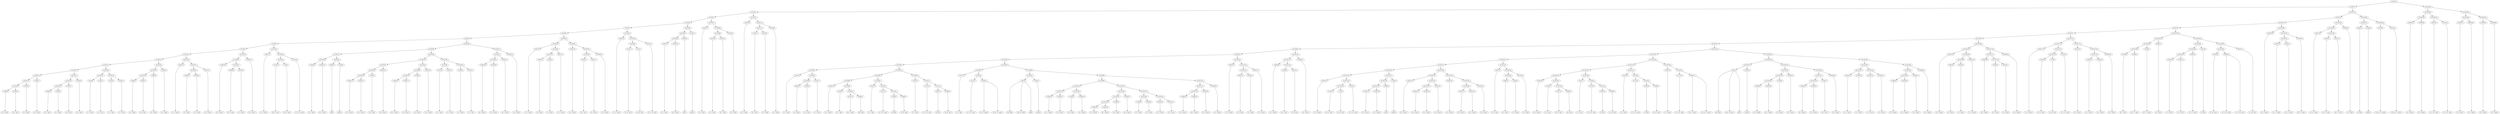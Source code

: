 digraph sample{
"L1895(0)"->"[D  G  B](0)"
"L1895(1)"->"[D  G  B](1)"
"L5130(16)"->"L1895(0)"
"L5130(16)"->"L1895(1)"
"L1436(0)"->"[D  E  B](0)"
"L5130(15)"->"L5130(16)"
"L5130(15)"->"L1436(0)"
"L1895(2)"->"[D  G  B](2)"
"L5130(14)"->"L5130(15)"
"L5130(14)"->"L1895(2)"
"L1895(3)"->"[D  G  B](3)"
"L1895(4)"->"[D  G  B](4)"
"L5130(19)"->"L1895(3)"
"L5130(19)"->"L1895(4)"
"L1436(1)"->"[D  E  B](1)"
"L5130(18)"->"L5130(19)"
"L5130(18)"->"L1436(1)"
"L1895(5)"->"[D  G  B](5)"
"L5130(17)"->"L5130(18)"
"L5130(17)"->"L1895(5)"
"L5130(13)"->"L5130(14)"
"L5130(13)"->"L5130(17)"
"L2544(0)"->"[C  E  G](0)"
"L2544(1)"->"[C  E  G](1)"
"L5130(21)"->"L2544(0)"
"L5130(21)"->"L2544(1)"
"L2544(2)"->"[C  E  G](2)"
"L2544(3)"->"[C  E  G](3)"
"L5130(22)"->"L2544(2)"
"L5130(22)"->"L2544(3)"
"L5130(20)"->"L5130(21)"
"L5130(20)"->"L5130(22)"
"L5130(12)"->"L5130(13)"
"L5130(12)"->"L5130(20)"
"L1895(6)"->"[D  G  B](6)"
"L1895(7)"->"[D  G  B](7)"
"L5130(25)"->"L1895(6)"
"L5130(25)"->"L1895(7)"
"L1895(8)"->"[D  G  B](8)"
"L5130(24)"->"L5130(25)"
"L5130(24)"->"L1895(8)"
"L1895(9)"->"[D  G  B](9)"
"L5130(23)"->"L5130(24)"
"L5130(23)"->"L1895(9)"
"L5130(11)"->"L5130(12)"
"L5130(11)"->"L5130(23)"
"L3957(0)"->"[C  D  Fis](0)"
"L3852(0)"->"[D  A  B](0)"
"L4428(0)"->"[C  A  B](0)"
"L5130(28)"->"L3852(0)"
"L5130(28)"->"L4428(0)"
"L3957(1)"->"[C  D  Fis](1)"
"L5130(27)"->"L5130(28)"
"L5130(27)"->"L3957(1)"
"L5130(26)"->"L3957(0)"
"L5130(26)"->"L5130(27)"
"L5130(10)"->"L5130(11)"
"L5130(10)"->"L5130(26)"
"L1895(10)"->"[D  G  B](10)"
"L3306(0)"->"[D  G  A](0)"
"L3914(0)"->"[G  A  B](0)"
"L5130(31)"->"L3306(0)"
"L5130(31)"->"L3914(0)"
"L5130(30)"->"L1895(10)"
"L5130(30)"->"L5130(31)"
"L1895(11)"->"[D  G  B](11)"
"L5130(29)"->"L5130(30)"
"L5130(29)"->"L1895(11)"
"L5130(9)"->"L5130(10)"
"L5130(9)"->"L5130(29)"
"L3957(2)"->"[C  D  Fis](2)"
"L3702(0)"->"[D  Fis  G](0)"
"L710(0)"->"[D  Fis  A](0)"
"L5130(34)"->"L3702(0)"
"L5130(34)"->"L710(0)"
"L3222(0)"->"[C  D  Fis  A](0)"
"L5130(33)"->"L5130(34)"
"L5130(33)"->"L3222(0)"
"L5130(32)"->"L3957(2)"
"L5130(32)"->"L5130(33)"
"L5130(8)"->"L5130(9)"
"L5130(8)"->"L5130(32)"
"L4432(0)"->"[E  G  B](0)"
"L1895(12)"->"[D  G  B](12)"
"L5130(38)"->"L4432(0)"
"L5130(38)"->"L1895(12)"
"L2388(0)"->"[G](0)"
"L2185(0)"->"[rest](0)"
"L5130(39)"->"L2388(0)"
"L5130(39)"->"L2185(0)"
"L5130(37)"->"L5130(38)"
"L5130(37)"->"L5130(39)"
"L1895(13)"->"[D  G  B](13)"
"L1895(14)"->"[D  G  B](14)"
"L5130(44)"->"L1895(13)"
"L5130(44)"->"L1895(14)"
"L1436(2)"->"[D  E  B](2)"
"L5130(43)"->"L5130(44)"
"L5130(43)"->"L1436(2)"
"L1895(15)"->"[D  G  B](15)"
"L5130(42)"->"L5130(43)"
"L5130(42)"->"L1895(15)"
"L1895(16)"->"[D  G  B](16)"
"L1895(17)"->"[D  G  B](17)"
"L5130(47)"->"L1895(16)"
"L5130(47)"->"L1895(17)"
"L1436(3)"->"[D  E  B](3)"
"L5130(46)"->"L5130(47)"
"L5130(46)"->"L1436(3)"
"L1895(18)"->"[D  G  B](18)"
"L5130(45)"->"L5130(46)"
"L5130(45)"->"L1895(18)"
"L5130(41)"->"L5130(42)"
"L5130(41)"->"L5130(45)"
"L2544(4)"->"[C  E  G](4)"
"L2544(5)"->"[C  E  G](5)"
"L5130(49)"->"L2544(4)"
"L5130(49)"->"L2544(5)"
"L2544(6)"->"[C  E  G](6)"
"L2544(7)"->"[C  E  G](7)"
"L5130(50)"->"L2544(6)"
"L5130(50)"->"L2544(7)"
"L5130(48)"->"L5130(49)"
"L5130(48)"->"L5130(50)"
"L5130(40)"->"L5130(41)"
"L5130(40)"->"L5130(48)"
"L5130(36)"->"L5130(37)"
"L5130(36)"->"L5130(40)"
"L1895(19)"->"[D  G  B](19)"
"L1895(20)"->"[D  G  B](20)"
"L5130(53)"->"L1895(19)"
"L5130(53)"->"L1895(20)"
"L1895(21)"->"[D  G  B](21)"
"L5130(52)"->"L5130(53)"
"L5130(52)"->"L1895(21)"
"L1895(22)"->"[D  G  B](22)"
"L5130(51)"->"L5130(52)"
"L5130(51)"->"L1895(22)"
"L5130(35)"->"L5130(36)"
"L5130(35)"->"L5130(51)"
"L5130(7)"->"L5130(8)"
"L5130(7)"->"L5130(35)"
"L3957(3)"->"[C  D  Fis](3)"
"L3852(1)"->"[D  A  B](1)"
"L4428(1)"->"[C  A  B](1)"
"L5130(57)"->"L3852(1)"
"L5130(57)"->"L4428(1)"
"L3957(4)"->"[C  D  Fis](4)"
"L5130(56)"->"L5130(57)"
"L5130(56)"->"L3957(4)"
"L5130(55)"->"L3957(3)"
"L5130(55)"->"L5130(56)"
"L1895(23)"->"[D  G  B](23)"
"L3306(1)"->"[D  G  A](1)"
"L3914(1)"->"[G  A  B](1)"
"L5130(60)"->"L3306(1)"
"L5130(60)"->"L3914(1)"
"L1895(24)"->"[D  G  B](24)"
"L5130(59)"->"L5130(60)"
"L5130(59)"->"L1895(24)"
"L5130(58)"->"L1895(23)"
"L5130(58)"->"L5130(59)"
"L5130(54)"->"L5130(55)"
"L5130(54)"->"L5130(58)"
"L5130(6)"->"L5130(7)"
"L5130(6)"->"L5130(54)"
"L3957(5)"->"[C  D  Fis](5)"
"L3702(1)"->"[D  Fis  G](1)"
"L710(1)"->"[D  Fis  A](1)"
"L5130(63)"->"L3702(1)"
"L5130(63)"->"L710(1)"
"L3222(1)"->"[C  D  Fis  A](1)"
"L5130(62)"->"L5130(63)"
"L5130(62)"->"L3222(1)"
"L5130(61)"->"L3957(5)"
"L5130(61)"->"L5130(62)"
"L5130(5)"->"L5130(6)"
"L5130(5)"->"L5130(61)"
"L4432(1)"->"[E  G  B](1)"
"L1895(25)"->"[D  G  B](25)"
"L5130(66)"->"L4432(1)"
"L5130(66)"->"L1895(25)"
"L2388(1)"->"[G](1)"
"L5130(65)"->"L5130(66)"
"L5130(65)"->"L2388(1)"
"L2185(1)"->"[rest](1)"
"L5130(64)"->"L5130(65)"
"L5130(64)"->"L2185(1)"
"L5130(4)"->"L5130(5)"
"L5130(4)"->"L5130(64)"
"L4432(2)"->"[E  G  B](2)"
"L4432(3)"->"[E  G  B](3)"
"L4432(4)"->"[E  G  B](4)"
"L5130(69)"->"L4432(3)"
"L5130(69)"->"L4432(4)"
"L4432(5)"->"[E  G  B](5)"
"L5130(68)"->"L5130(69)"
"L5130(68)"->"L4432(5)"
"L5130(67)"->"L4432(2)"
"L5130(67)"->"L5130(68)"
"L5130(3)"->"L5130(4)"
"L5130(3)"->"L5130(67)"
"L4432(6)"->"[E  G  B](6)"
"L4432(7)"->"[E  G  B](7)"
"L4432(8)"->"[E  G  B](8)"
"L5130(72)"->"L4432(7)"
"L5130(72)"->"L4432(8)"
"L4432(9)"->"[E  G  B](9)"
"L5130(71)"->"L5130(72)"
"L5130(71)"->"L4432(9)"
"L5130(70)"->"L4432(6)"
"L5130(70)"->"L5130(71)"
"L5130(2)"->"L5130(3)"
"L5130(2)"->"L5130(70)"
"L4187(0)"->"[C  E  A](0)"
"L4993(0)"->"[E  A  B](0)"
"L4428(2)"->"[C  A  B](2)"
"L5130(86)"->"L4993(0)"
"L5130(86)"->"L4428(2)"
"L4187(1)"->"[C  E  A](1)"
"L5130(85)"->"L5130(86)"
"L5130(85)"->"L4187(1)"
"L5130(84)"->"L4187(0)"
"L5130(84)"->"L5130(85)"
"L4432(10)"->"[E  G  B](10)"
"L1283(0)"->"[E  G  A](0)"
"L3257(0)"->"[Fis  G  B](0)"
"L3909(0)"->"[Dis  E](0)"
"L5130(91)"->"L3257(0)"
"L5130(91)"->"L3909(0)"
"L5130(90)"->"L1283(0)"
"L5130(90)"->"L5130(91)"
"L5130(89)"->"L4432(10)"
"L5130(89)"->"L5130(90)"
"L4187(2)"->"[C  E  A](2)"
"L5112(0)"->"[C  E  Fis  A](0)"
"L3420(0)"->"[E  B](0)"
"L5096(0)"->"[E  Fis  B](0)"
"L5101(0)"->"L3420(0)"
"L5101(0)"->"L5096(0)"
"L5129(0)"->"L5112(0)"
"L5129(0)"->"L5101(0)"
"L5130(92)"->"L4187(2)"
"L5130(92)"->"L5129(0)"
"L5130(88)"->"L5130(89)"
"L5130(88)"->"L5130(92)"
"L4187(3)"->"[C  E  A](3)"
"L5112(1)"->"[C  E  Fis  A](1)"
"L3420(1)"->"[E  B](1)"
"L5096(1)"->"[E  Fis  B](1)"
"L5101(1)"->"L3420(1)"
"L5101(1)"->"L5096(1)"
"L5129(1)"->"L5112(1)"
"L5129(1)"->"L5101(1)"
"L5130(93)"->"L4187(3)"
"L5130(93)"->"L5129(1)"
"L5130(87)"->"L5130(88)"
"L5130(87)"->"L5130(93)"
"L5130(83)"->"L5130(84)"
"L5130(83)"->"L5130(87)"
"L4187(4)"->"[C  E  A](4)"
"L5112(2)"->"[C  E  Fis  A](2)"
"L5082(0)"->"[Cis  E  Ais](0)"
"L5082(0)"->"[E  Fis  G  Ais](0)"
"L5129(2)"->"L5112(2)"
"L5129(2)"->"L5082(0)"
"L5130(95)"->"L4187(4)"
"L5130(95)"->"L5129(2)"
"L831(0)"->"[Dis  B](0)"
"L831(0)"->"[Dis  Fis  B](0)"
"L831(0)"->"[B](0)"
"L2185(2)"->"[rest](2)"
"L5130(97)"->"L831(0)"
"L5130(97)"->"L2185(2)"
"L1895(26)"->"[D  G  B](26)"
"L1895(27)"->"[D  G  B](27)"
"L5130(101)"->"L1895(26)"
"L5130(101)"->"L1895(27)"
"L1436(4)"->"[D  E  B](4)"
"L1895(28)"->"[D  G  B](28)"
"L5130(102)"->"L1436(4)"
"L5130(102)"->"L1895(28)"
"L5130(100)"->"L5130(101)"
"L5130(100)"->"L5130(102)"
"L1895(29)"->"[D  G  B](29)"
"L1895(30)"->"[D  G  B](30)"
"L5130(106)"->"L1895(29)"
"L5130(106)"->"L1895(30)"
"L1436(5)"->"[D  E  B](5)"
"L5130(105)"->"L5130(106)"
"L5130(105)"->"L1436(5)"
"L1895(31)"->"[D  G  B](31)"
"L5130(104)"->"L5130(105)"
"L5130(104)"->"L1895(31)"
"L2544(8)"->"[C  E  G](8)"
"L2544(9)"->"[C  E  G](9)"
"L5130(108)"->"L2544(8)"
"L5130(108)"->"L2544(9)"
"L2544(10)"->"[C  E  G](10)"
"L2544(11)"->"[C  E  G](11)"
"L5130(109)"->"L2544(10)"
"L5130(109)"->"L2544(11)"
"L5130(107)"->"L5130(108)"
"L5130(107)"->"L5130(109)"
"L5130(103)"->"L5130(104)"
"L5130(103)"->"L5130(107)"
"L5130(99)"->"L5130(100)"
"L5130(99)"->"L5130(103)"
"L1895(32)"->"[D  G  B](32)"
"L1895(33)"->"[D  G  B](33)"
"L5130(112)"->"L1895(32)"
"L5130(112)"->"L1895(33)"
"L1895(34)"->"[D  G  B](34)"
"L5130(111)"->"L5130(112)"
"L5130(111)"->"L1895(34)"
"L1895(35)"->"[D  G  B](35)"
"L5130(110)"->"L5130(111)"
"L5130(110)"->"L1895(35)"
"L5130(98)"->"L5130(99)"
"L5130(98)"->"L5130(110)"
"L5130(96)"->"L5130(97)"
"L5130(96)"->"L5130(98)"
"L5130(94)"->"L5130(95)"
"L5130(94)"->"L5130(96)"
"L5130(82)"->"L5130(83)"
"L5130(82)"->"L5130(94)"
"L3957(6)"->"[C  D  Fis](6)"
"L3852(2)"->"[D  A  B](2)"
"L4428(3)"->"[C  A  B](3)"
"L5130(115)"->"L3852(2)"
"L5130(115)"->"L4428(3)"
"L3957(7)"->"[C  D  Fis](7)"
"L5130(114)"->"L5130(115)"
"L5130(114)"->"L3957(7)"
"L5130(113)"->"L3957(6)"
"L5130(113)"->"L5130(114)"
"L5130(81)"->"L5130(82)"
"L5130(81)"->"L5130(113)"
"L1895(36)"->"[D  G  B](36)"
"L3306(2)"->"[D  G  A](2)"
"L3914(2)"->"[G  A  B](2)"
"L5130(118)"->"L3306(2)"
"L5130(118)"->"L3914(2)"
"L5130(117)"->"L1895(36)"
"L5130(117)"->"L5130(118)"
"L1895(37)"->"[D  G  B](37)"
"L5130(116)"->"L5130(117)"
"L5130(116)"->"L1895(37)"
"L5130(80)"->"L5130(81)"
"L5130(80)"->"L5130(116)"
"L3957(8)"->"[C  D  Fis](8)"
"L3702(2)"->"[D  Fis  G](2)"
"L710(2)"->"[D  Fis  A](2)"
"L5130(126)"->"L3702(2)"
"L5130(126)"->"L710(2)"
"L3222(2)"->"[C  D  Fis  A](2)"
"L5130(125)"->"L5130(126)"
"L5130(125)"->"L3222(2)"
"L5130(124)"->"L3957(8)"
"L5130(124)"->"L5130(125)"
"L4432(11)"->"[E  G  B](11)"
"L1895(38)"->"[D  G  B](38)"
"L5130(129)"->"L4432(11)"
"L5130(129)"->"L1895(38)"
"L2388(2)"->"[G](2)"
"L5130(128)"->"L5130(129)"
"L5130(128)"->"L2388(2)"
"L2185(3)"->"[rest](3)"
"L5130(127)"->"L5130(128)"
"L5130(127)"->"L2185(3)"
"L5130(123)"->"L5130(124)"
"L5130(123)"->"L5130(127)"
"L4432(12)"->"[E  G  B](12)"
"L4432(13)"->"[E  G  B](13)"
"L4432(14)"->"[E  G  B](14)"
"L5130(133)"->"L4432(13)"
"L5130(133)"->"L4432(14)"
"L4432(15)"->"[E  G  B](15)"
"L5130(132)"->"L5130(133)"
"L5130(132)"->"L4432(15)"
"L5130(131)"->"L4432(12)"
"L5130(131)"->"L5130(132)"
"L4432(16)"->"[E  G  B](16)"
"L4432(17)"->"[E  G  B](17)"
"L4432(18)"->"[E  G  B](18)"
"L5130(136)"->"L4432(17)"
"L5130(136)"->"L4432(18)"
"L4432(19)"->"[E  G  B](19)"
"L5130(135)"->"L5130(136)"
"L5130(135)"->"L4432(19)"
"L5130(134)"->"L4432(16)"
"L5130(134)"->"L5130(135)"
"L5130(130)"->"L5130(131)"
"L5130(130)"->"L5130(134)"
"L5130(122)"->"L5130(123)"
"L5130(122)"->"L5130(130)"
"L4187(5)"->"[C  E  A](5)"
"L4993(1)"->"[E  A  B](1)"
"L4428(4)"->"[C  A  B](4)"
"L5130(139)"->"L4993(1)"
"L5130(139)"->"L4428(4)"
"L4187(6)"->"[C  E  A](6)"
"L5130(138)"->"L5130(139)"
"L5130(138)"->"L4187(6)"
"L5130(137)"->"L4187(5)"
"L5130(137)"->"L5130(138)"
"L5130(121)"->"L5130(122)"
"L5130(121)"->"L5130(137)"
"L4432(20)"->"[E  G  B](20)"
"L1283(1)"->"[E  G  A](1)"
"L3257(1)"->"[Fis  G  B](1)"
"L3909(1)"->"[Dis  E](1)"
"L5130(145)"->"L3257(1)"
"L5130(145)"->"L3909(1)"
"L5130(144)"->"L1283(1)"
"L5130(144)"->"L5130(145)"
"L5130(143)"->"L4432(20)"
"L5130(143)"->"L5130(144)"
"L4187(7)"->"[C  E  A](7)"
"L5112(3)"->"[C  E  Fis  A](3)"
"L3420(2)"->"[E  B](2)"
"L5096(2)"->"[E  Fis  B](2)"
"L5101(2)"->"L3420(2)"
"L5101(2)"->"L5096(2)"
"L5129(3)"->"L5112(3)"
"L5129(3)"->"L5101(2)"
"L5130(146)"->"L4187(7)"
"L5130(146)"->"L5129(3)"
"L5130(142)"->"L5130(143)"
"L5130(142)"->"L5130(146)"
"L4187(8)"->"[C  E  A](8)"
"L5112(4)"->"[C  E  Fis  A](4)"
"L3420(3)"->"[E  B](3)"
"L5096(3)"->"[E  Fis  B](3)"
"L5101(3)"->"L3420(3)"
"L5101(3)"->"L5096(3)"
"L5129(4)"->"L5112(4)"
"L5129(4)"->"L5101(3)"
"L5130(147)"->"L4187(8)"
"L5130(147)"->"L5129(4)"
"L5130(141)"->"L5130(142)"
"L5130(141)"->"L5130(147)"
"L4187(9)"->"[C  E  A](9)"
"L5112(5)"->"[C  E  Fis  A](5)"
"L5082(1)"->"[Cis  E  Ais](1)"
"L5082(1)"->"[E  Fis  G  Ais](1)"
"L5129(5)"->"L5112(5)"
"L5129(5)"->"L5082(1)"
"L5130(148)"->"L4187(9)"
"L5130(148)"->"L5129(5)"
"L5130(140)"->"L5130(141)"
"L5130(140)"->"L5130(148)"
"L5130(120)"->"L5130(121)"
"L5130(120)"->"L5130(140)"
"L831(1)"->"[Dis  B](1)"
"L831(1)"->"[Dis  Fis  B](1)"
"L831(1)"->"[B](1)"
"L2185(4)"->"[rest](4)"
"L5130(151)"->"L831(1)"
"L5130(151)"->"L2185(4)"
"L1895(39)"->"[D  G  B](39)"
"L1895(40)"->"[D  G  B](40)"
"L5130(155)"->"L1895(39)"
"L5130(155)"->"L1895(40)"
"L1436(6)"->"[D  E  B](6)"
"L5130(154)"->"L5130(155)"
"L5130(154)"->"L1436(6)"
"L1895(41)"->"[D  G  B](41)"
"L5130(153)"->"L5130(154)"
"L5130(153)"->"L1895(41)"
"L1895(42)"->"[D  G  B](42)"
"L1895(43)"->"[D  G  B](43)"
"L5130(158)"->"L1895(42)"
"L5130(158)"->"L1895(43)"
"L1436(7)"->"[D  E  B](7)"
"L5130(157)"->"L5130(158)"
"L5130(157)"->"L1436(7)"
"L1895(44)"->"[D  G  B](44)"
"L5130(156)"->"L5130(157)"
"L5130(156)"->"L1895(44)"
"L5130(152)"->"L5130(153)"
"L5130(152)"->"L5130(156)"
"L5130(150)"->"L5130(151)"
"L5130(150)"->"L5130(152)"
"L2544(12)"->"[C  E  G](12)"
"L2544(13)"->"[C  E  G](13)"
"L5130(161)"->"L2544(12)"
"L5130(161)"->"L2544(13)"
"L2544(14)"->"[C  E  G](14)"
"L2544(15)"->"[C  E  G](15)"
"L5130(162)"->"L2544(14)"
"L5130(162)"->"L2544(15)"
"L5130(160)"->"L5130(161)"
"L5130(160)"->"L5130(162)"
"L1895(45)"->"[D  G  B](45)"
"L1895(46)"->"[D  G  B](46)"
"L5130(165)"->"L1895(45)"
"L5130(165)"->"L1895(46)"
"L1895(47)"->"[D  G  B](47)"
"L5130(164)"->"L5130(165)"
"L5130(164)"->"L1895(47)"
"L1895(48)"->"[D  G  B](48)"
"L5130(163)"->"L5130(164)"
"L5130(163)"->"L1895(48)"
"L5130(159)"->"L5130(160)"
"L5130(159)"->"L5130(163)"
"L5130(149)"->"L5130(150)"
"L5130(149)"->"L5130(159)"
"L5130(119)"->"L5130(120)"
"L5130(119)"->"L5130(149)"
"L5130(79)"->"L5130(80)"
"L5130(79)"->"L5130(119)"
"L3957(9)"->"[C  D  Fis](9)"
"L3852(3)"->"[D  A  B](3)"
"L4428(5)"->"[C  A  B](5)"
"L5130(169)"->"L3852(3)"
"L5130(169)"->"L4428(5)"
"L3957(10)"->"[C  D  Fis](10)"
"L5130(168)"->"L5130(169)"
"L5130(168)"->"L3957(10)"
"L5130(167)"->"L3957(9)"
"L5130(167)"->"L5130(168)"
"L1895(49)"->"[D  G  B](49)"
"L3306(3)"->"[D  G  A](3)"
"L3914(3)"->"[G  A  B](3)"
"L5130(172)"->"L3306(3)"
"L5130(172)"->"L3914(3)"
"L5130(171)"->"L1895(49)"
"L5130(171)"->"L5130(172)"
"L1895(50)"->"[D  G  B](50)"
"L5130(170)"->"L5130(171)"
"L5130(170)"->"L1895(50)"
"L5130(166)"->"L5130(167)"
"L5130(166)"->"L5130(170)"
"L5130(78)"->"L5130(79)"
"L5130(78)"->"L5130(166)"
"L3957(11)"->"[C  D  Fis](11)"
"L3702(3)"->"[D  Fis  G](3)"
"L710(3)"->"[D  Fis  A](3)"
"L5130(176)"->"L3702(3)"
"L5130(176)"->"L710(3)"
"L3222(3)"->"[C  D  Fis  A](3)"
"L5130(175)"->"L5130(176)"
"L5130(175)"->"L3222(3)"
"L5130(174)"->"L3957(11)"
"L5130(174)"->"L5130(175)"
"L4432(21)"->"[E  G  B](21)"
"L1895(51)"->"[D  G  B](51)"
"L1895(52)"->"[D  G  B](52)"
"L5130(179)"->"L1895(51)"
"L5130(179)"->"L1895(52)"
"L1895(53)"->"[D  G  B](53)"
"L5130(178)"->"L5130(179)"
"L5130(178)"->"L1895(53)"
"L5130(177)"->"L4432(21)"
"L5130(177)"->"L5130(178)"
"L5130(173)"->"L5130(174)"
"L5130(173)"->"L5130(177)"
"L5130(77)"->"L5130(78)"
"L5130(77)"->"L5130(173)"
"L3109(0)"->"[D  F  G](0)"
"L3269(0)"->"[D  F  G  B](0)"
"L5130(183)"->"L3109(0)"
"L5130(183)"->"L3269(0)"
"L3558(0)"->"[D  F  G  A](0)"
"L5130(182)"->"L5130(183)"
"L5130(182)"->"L3558(0)"
"L3892(0)"->"[D  F  B](0)"
"L5130(181)"->"L5130(182)"
"L5130(181)"->"L3892(0)"
"L2544(16)"->"[C  E  G](16)"
"L2544(17)"->"[C  E  G](17)"
"L5130(187)"->"L2544(16)"
"L5130(187)"->"L2544(17)"
"L3403(0)"->"[C  D  E  G](0)"
"L5130(186)"->"L5130(187)"
"L5130(186)"->"L3403(0)"
"L4372(0)"->"[C  E](0)"
"L5130(185)"->"L5130(186)"
"L5130(185)"->"L4372(0)"
"L4055(0)"->"[C  Dis  G](0)"
"L5088(0)"->"[C  D  Dis  G](0)"
"L5088(0)"->"[C  D  Dis  G](1)"
"L5130(189)"->"L4055(0)"
"L5130(189)"->"L5088(0)"
"L4055(1)"->"[C  Dis  G](1)"
"L5130(188)"->"L5130(189)"
"L5130(188)"->"L4055(1)"
"L5130(184)"->"L5130(185)"
"L5130(184)"->"L5130(188)"
"L5130(180)"->"L5130(181)"
"L5130(180)"->"L5130(184)"
"L5130(76)"->"L5130(77)"
"L5130(76)"->"L5130(180)"
"L1895(54)"->"[D  G  B](54)"
"L1484(0)"->"[D  G  A  B](0)"
"L1484(1)"->"[D  G  A  B](1)"
"L5130(192)"->"L1484(0)"
"L5130(192)"->"L1484(1)"
"L2957(0)"->"[D  E  G  B](0)"
"L5130(191)"->"L5130(192)"
"L5130(191)"->"L2957(0)"
"L5130(190)"->"L1895(54)"
"L5130(190)"->"L5130(191)"
"L5130(75)"->"L5130(76)"
"L5130(75)"->"L5130(190)"
"L2871(0)"->"[C  D  G  B](0)"
"L1484(2)"->"[D  G  A  B](2)"
"L2957(1)"->"[D  E  G  B](1)"
"L5130(195)"->"L1484(2)"
"L5130(195)"->"L2957(1)"
"L5130(194)"->"L2871(0)"
"L5130(194)"->"L5130(195)"
"L4563(0)"->"[C  D  B](0)"
"L5130(193)"->"L5130(194)"
"L5130(193)"->"L4563(0)"
"L5130(74)"->"L5130(75)"
"L5130(74)"->"L5130(193)"
"L2597(0)"->"[G  B](0)"
"L2185(5)"->"[rest](5)"
"L5130(197)"->"L2597(0)"
"L5130(197)"->"L2185(5)"
"L4225(0)"->"[Cis  Dis  G  Ais](0)"
"L4225(1)"->"[Cis  Dis  G  Ais](1)"
"L5130(198)"->"L4225(0)"
"L5130(198)"->"L4225(1)"
"L5130(196)"->"L5130(197)"
"L5130(196)"->"L5130(198)"
"L5130(73)"->"L5130(74)"
"L5130(73)"->"L5130(196)"
"L5130(1)"->"L5130(2)"
"L5130(1)"->"L5130(73)"
"L1895(55)"->"[D  G  B](55)"
"L1895(56)"->"[D  G  B](56)"
"L5130(201)"->"L1895(55)"
"L5130(201)"->"L1895(56)"
"L3037(0)"->"[C  D  Fis  B](0)"
"L3222(4)"->"[C  D  Fis  A](4)"
"L5130(202)"->"L3037(0)"
"L5130(202)"->"L3222(4)"
"L5130(200)"->"L5130(201)"
"L5130(200)"->"L5130(202)"
"L1895(57)"->"[D  G  B](57)"
"L1895(58)"->"[D  G  B](58)"
"L5130(204)"->"L1895(57)"
"L5130(204)"->"L1895(58)"
"L1895(59)"->"[D  G  B](59)"
"L1895(60)"->"[D  G  B](60)"
"L5130(205)"->"L1895(59)"
"L5130(205)"->"L1895(60)"
"L5130(203)"->"L5130(204)"
"L5130(203)"->"L5130(205)"
"L5130(199)"->"L5130(200)"
"L5130(199)"->"L5130(203)"
"L5130(0)"->"L5130(1)"
"L5130(0)"->"L5130(199)"
{rank = min; "L5130(0)"}
{rank = same; "L5130(1)"; "L5130(199)";}
{rank = same; "L5130(2)"; "L5130(73)"; "L5130(200)"; "L5130(203)";}
{rank = same; "L5130(3)"; "L5130(70)"; "L5130(74)"; "L5130(196)"; "L5130(201)"; "L5130(202)"; "L5130(204)"; "L5130(205)";}
{rank = same; "L5130(4)"; "L5130(67)"; "L4432(6)"; "L5130(71)"; "L5130(75)"; "L5130(193)"; "L5130(197)"; "L5130(198)"; "L1895(55)"; "L1895(56)"; "L3037(0)"; "L3222(4)"; "L1895(57)"; "L1895(58)"; "L1895(59)"; "L1895(60)";}
{rank = same; "L5130(5)"; "L5130(64)"; "L4432(2)"; "L5130(68)"; "L5130(72)"; "L4432(9)"; "L5130(76)"; "L5130(190)"; "L5130(194)"; "L4563(0)"; "L2597(0)"; "L2185(5)"; "L4225(0)"; "L4225(1)";}
{rank = same; "L5130(6)"; "L5130(61)"; "L5130(65)"; "L2185(1)"; "L5130(69)"; "L4432(5)"; "L4432(7)"; "L4432(8)"; "L5130(77)"; "L5130(180)"; "L1895(54)"; "L5130(191)"; "L2871(0)"; "L5130(195)";}
{rank = same; "L5130(7)"; "L5130(54)"; "L3957(5)"; "L5130(62)"; "L5130(66)"; "L2388(1)"; "L4432(3)"; "L4432(4)"; "L5130(78)"; "L5130(173)"; "L5130(181)"; "L5130(184)"; "L5130(192)"; "L2957(0)"; "L1484(2)"; "L2957(1)";}
{rank = same; "L5130(8)"; "L5130(35)"; "L5130(55)"; "L5130(58)"; "L5130(63)"; "L3222(1)"; "L4432(1)"; "L1895(25)"; "L5130(79)"; "L5130(166)"; "L5130(174)"; "L5130(177)"; "L5130(182)"; "L3892(0)"; "L5130(185)"; "L5130(188)"; "L1484(0)"; "L1484(1)";}
{rank = same; "L5130(9)"; "L5130(32)"; "L5130(36)"; "L5130(51)"; "L3957(3)"; "L5130(56)"; "L1895(23)"; "L5130(59)"; "L3702(1)"; "L710(1)"; "L5130(80)"; "L5130(119)"; "L5130(167)"; "L5130(170)"; "L3957(11)"; "L5130(175)"; "L4432(21)"; "L5130(178)"; "L5130(183)"; "L3558(0)"; "L5130(186)"; "L4372(0)"; "L5130(189)"; "L4055(1)";}
{rank = same; "L5130(10)"; "L5130(29)"; "L3957(2)"; "L5130(33)"; "L5130(37)"; "L5130(40)"; "L5130(52)"; "L1895(22)"; "L5130(57)"; "L3957(4)"; "L5130(60)"; "L1895(24)"; "L5130(81)"; "L5130(116)"; "L5130(120)"; "L5130(149)"; "L3957(9)"; "L5130(168)"; "L5130(171)"; "L1895(50)"; "L5130(176)"; "L3222(3)"; "L5130(179)"; "L1895(53)"; "L3109(0)"; "L3269(0)"; "L5130(187)"; "L3403(0)"; "L4055(0)"; "L5088(0)";}
{rank = same; "L5130(11)"; "L5130(26)"; "L5130(30)"; "L1895(11)"; "L5130(34)"; "L3222(0)"; "L5130(38)"; "L5130(39)"; "L5130(41)"; "L5130(48)"; "L5130(53)"; "L1895(21)"; "L3852(1)"; "L4428(1)"; "L3306(1)"; "L3914(1)"; "L5130(82)"; "L5130(113)"; "L5130(117)"; "L1895(37)"; "L5130(121)"; "L5130(140)"; "L5130(150)"; "L5130(159)"; "L5130(169)"; "L3957(10)"; "L1895(49)"; "L5130(172)"; "L3702(3)"; "L710(3)"; "L1895(51)"; "L1895(52)"; "L2544(16)"; "L2544(17)";}
{rank = same; "L5130(12)"; "L5130(23)"; "L3957(0)"; "L5130(27)"; "L1895(10)"; "L5130(31)"; "L3702(0)"; "L710(0)"; "L4432(0)"; "L1895(12)"; "L2388(0)"; "L2185(0)"; "L5130(42)"; "L5130(45)"; "L5130(49)"; "L5130(50)"; "L1895(19)"; "L1895(20)"; "L5130(83)"; "L5130(94)"; "L3957(6)"; "L5130(114)"; "L1895(36)"; "L5130(118)"; "L5130(122)"; "L5130(137)"; "L5130(141)"; "L5130(148)"; "L5130(151)"; "L5130(152)"; "L5130(160)"; "L5130(163)"; "L3852(3)"; "L4428(5)"; "L3306(3)"; "L3914(3)";}
{rank = same; "L5130(13)"; "L5130(20)"; "L5130(24)"; "L1895(9)"; "L5130(28)"; "L3957(1)"; "L3306(0)"; "L3914(0)"; "L5130(43)"; "L1895(15)"; "L5130(46)"; "L1895(18)"; "L2544(4)"; "L2544(5)"; "L2544(6)"; "L2544(7)"; "L5130(84)"; "L5130(87)"; "L5130(95)"; "L5130(96)"; "L5130(115)"; "L3957(7)"; "L3306(2)"; "L3914(2)"; "L5130(123)"; "L5130(130)"; "L4187(5)"; "L5130(138)"; "L5130(142)"; "L5130(147)"; "L4187(9)"; "L5129(5)"; "L831(1)"; "L2185(4)"; "L5130(153)"; "L5130(156)"; "L5130(161)"; "L5130(162)"; "L5130(164)"; "L1895(48)";}
{rank = same; "L5130(14)"; "L5130(17)"; "L5130(21)"; "L5130(22)"; "L5130(25)"; "L1895(8)"; "L3852(0)"; "L4428(0)"; "L5130(44)"; "L1436(2)"; "L5130(47)"; "L1436(3)"; "L4187(0)"; "L5130(85)"; "L5130(88)"; "L5130(93)"; "L4187(4)"; "L5129(2)"; "L5130(97)"; "L5130(98)"; "L3852(2)"; "L4428(3)"; "L5130(124)"; "L5130(127)"; "L5130(131)"; "L5130(134)"; "L5130(139)"; "L4187(6)"; "L5130(143)"; "L5130(146)"; "L4187(8)"; "L5129(4)"; "L5112(5)"; "L5082(1)"; "L5130(154)"; "L1895(41)"; "L5130(157)"; "L1895(44)"; "L2544(12)"; "L2544(13)"; "L2544(14)"; "L2544(15)"; "L5130(165)"; "L1895(47)";}
{rank = same; "L5130(15)"; "L1895(2)"; "L5130(18)"; "L1895(5)"; "L2544(0)"; "L2544(1)"; "L2544(2)"; "L2544(3)"; "L1895(6)"; "L1895(7)"; "L1895(13)"; "L1895(14)"; "L1895(16)"; "L1895(17)"; "L5130(86)"; "L4187(1)"; "L5130(89)"; "L5130(92)"; "L4187(3)"; "L5129(1)"; "L5112(2)"; "L5082(0)"; "L831(0)"; "L2185(2)"; "L5130(99)"; "L5130(110)"; "L3957(8)"; "L5130(125)"; "L5130(128)"; "L2185(3)"; "L4432(12)"; "L5130(132)"; "L4432(16)"; "L5130(135)"; "L4993(1)"; "L4428(4)"; "L4432(20)"; "L5130(144)"; "L4187(7)"; "L5129(3)"; "L5112(4)"; "L5101(3)"; "L5130(155)"; "L1436(6)"; "L5130(158)"; "L1436(7)"; "L1895(45)"; "L1895(46)";}
{rank = same; "L5130(16)"; "L1436(0)"; "L5130(19)"; "L1436(1)"; "L4993(0)"; "L4428(2)"; "L4432(10)"; "L5130(90)"; "L4187(2)"; "L5129(0)"; "L5112(1)"; "L5101(1)"; "L5130(100)"; "L5130(103)"; "L5130(111)"; "L1895(35)"; "L5130(126)"; "L3222(2)"; "L5130(129)"; "L2388(2)"; "L5130(133)"; "L4432(15)"; "L5130(136)"; "L4432(19)"; "L1283(1)"; "L5130(145)"; "L5112(3)"; "L5101(2)"; "L3420(3)"; "L5096(3)"; "L1895(39)"; "L1895(40)"; "L1895(42)"; "L1895(43)";}
{rank = same; "L1895(0)"; "L1895(1)"; "L1895(3)"; "L1895(4)"; "L1283(0)"; "L5130(91)"; "L5112(0)"; "L5101(0)"; "L3420(1)"; "L5096(1)"; "L5130(101)"; "L5130(102)"; "L5130(104)"; "L5130(107)"; "L5130(112)"; "L1895(34)"; "L3702(2)"; "L710(2)"; "L4432(11)"; "L1895(38)"; "L4432(13)"; "L4432(14)"; "L4432(17)"; "L4432(18)"; "L3257(1)"; "L3909(1)"; "L3420(2)"; "L5096(2)";}
{rank = same; "L3257(0)"; "L3909(0)"; "L3420(0)"; "L5096(0)"; "L1895(26)"; "L1895(27)"; "L1436(4)"; "L1895(28)"; "L5130(105)"; "L1895(31)"; "L5130(108)"; "L5130(109)"; "L1895(32)"; "L1895(33)";}
{rank = same; "L5130(106)"; "L1436(5)"; "L2544(8)"; "L2544(9)"; "L2544(10)"; "L2544(11)";}
{rank = same; "L1895(29)"; "L1895(30)";}
{rank = max; "[B](0)"; "[B](1)"; "[C  A  B](0)"; "[C  A  B](1)"; "[C  A  B](2)"; "[C  A  B](3)"; "[C  A  B](4)"; "[C  A  B](5)"; "[C  D  B](0)"; "[C  D  Dis  G](0)"; "[C  D  Dis  G](1)"; "[C  D  E  G](0)"; "[C  D  Fis  A](0)"; "[C  D  Fis  A](1)"; "[C  D  Fis  A](2)"; "[C  D  Fis  A](3)"; "[C  D  Fis  A](4)"; "[C  D  Fis  B](0)"; "[C  D  Fis](0)"; "[C  D  Fis](1)"; "[C  D  Fis](10)"; "[C  D  Fis](11)"; "[C  D  Fis](2)"; "[C  D  Fis](3)"; "[C  D  Fis](4)"; "[C  D  Fis](5)"; "[C  D  Fis](6)"; "[C  D  Fis](7)"; "[C  D  Fis](8)"; "[C  D  Fis](9)"; "[C  D  G  B](0)"; "[C  Dis  G](0)"; "[C  Dis  G](1)"; "[C  E  A](0)"; "[C  E  A](1)"; "[C  E  A](2)"; "[C  E  A](3)"; "[C  E  A](4)"; "[C  E  A](5)"; "[C  E  A](6)"; "[C  E  A](7)"; "[C  E  A](8)"; "[C  E  A](9)"; "[C  E  Fis  A](0)"; "[C  E  Fis  A](1)"; "[C  E  Fis  A](2)"; "[C  E  Fis  A](3)"; "[C  E  Fis  A](4)"; "[C  E  Fis  A](5)"; "[C  E  G](0)"; "[C  E  G](1)"; "[C  E  G](10)"; "[C  E  G](11)"; "[C  E  G](12)"; "[C  E  G](13)"; "[C  E  G](14)"; "[C  E  G](15)"; "[C  E  G](16)"; "[C  E  G](17)"; "[C  E  G](2)"; "[C  E  G](3)"; "[C  E  G](4)"; "[C  E  G](5)"; "[C  E  G](6)"; "[C  E  G](7)"; "[C  E  G](8)"; "[C  E  G](9)"; "[C  E](0)"; "[Cis  Dis  G  Ais](0)"; "[Cis  Dis  G  Ais](1)"; "[Cis  E  Ais](0)"; "[Cis  E  Ais](1)"; "[D  A  B](0)"; "[D  A  B](1)"; "[D  A  B](2)"; "[D  A  B](3)"; "[D  E  B](0)"; "[D  E  B](1)"; "[D  E  B](2)"; "[D  E  B](3)"; "[D  E  B](4)"; "[D  E  B](5)"; "[D  E  B](6)"; "[D  E  B](7)"; "[D  E  G  B](0)"; "[D  E  G  B](1)"; "[D  F  B](0)"; "[D  F  G  A](0)"; "[D  F  G  B](0)"; "[D  F  G](0)"; "[D  Fis  A](0)"; "[D  Fis  A](1)"; "[D  Fis  A](2)"; "[D  Fis  A](3)"; "[D  Fis  G](0)"; "[D  Fis  G](1)"; "[D  Fis  G](2)"; "[D  Fis  G](3)"; "[D  G  A  B](0)"; "[D  G  A  B](1)"; "[D  G  A  B](2)"; "[D  G  A](0)"; "[D  G  A](1)"; "[D  G  A](2)"; "[D  G  A](3)"; "[D  G  B](0)"; "[D  G  B](1)"; "[D  G  B](10)"; "[D  G  B](11)"; "[D  G  B](12)"; "[D  G  B](13)"; "[D  G  B](14)"; "[D  G  B](15)"; "[D  G  B](16)"; "[D  G  B](17)"; "[D  G  B](18)"; "[D  G  B](19)"; "[D  G  B](2)"; "[D  G  B](20)"; "[D  G  B](21)"; "[D  G  B](22)"; "[D  G  B](23)"; "[D  G  B](24)"; "[D  G  B](25)"; "[D  G  B](26)"; "[D  G  B](27)"; "[D  G  B](28)"; "[D  G  B](29)"; "[D  G  B](3)"; "[D  G  B](30)"; "[D  G  B](31)"; "[D  G  B](32)"; "[D  G  B](33)"; "[D  G  B](34)"; "[D  G  B](35)"; "[D  G  B](36)"; "[D  G  B](37)"; "[D  G  B](38)"; "[D  G  B](39)"; "[D  G  B](4)"; "[D  G  B](40)"; "[D  G  B](41)"; "[D  G  B](42)"; "[D  G  B](43)"; "[D  G  B](44)"; "[D  G  B](45)"; "[D  G  B](46)"; "[D  G  B](47)"; "[D  G  B](48)"; "[D  G  B](49)"; "[D  G  B](5)"; "[D  G  B](50)"; "[D  G  B](51)"; "[D  G  B](52)"; "[D  G  B](53)"; "[D  G  B](54)"; "[D  G  B](55)"; "[D  G  B](56)"; "[D  G  B](57)"; "[D  G  B](58)"; "[D  G  B](59)"; "[D  G  B](6)"; "[D  G  B](60)"; "[D  G  B](7)"; "[D  G  B](8)"; "[D  G  B](9)"; "[Dis  B](0)"; "[Dis  B](1)"; "[Dis  E](0)"; "[Dis  E](1)"; "[Dis  Fis  B](0)"; "[Dis  Fis  B](1)"; "[E  A  B](0)"; "[E  A  B](1)"; "[E  B](0)"; "[E  B](1)"; "[E  B](2)"; "[E  B](3)"; "[E  Fis  B](0)"; "[E  Fis  B](1)"; "[E  Fis  B](2)"; "[E  Fis  B](3)"; "[E  Fis  G  Ais](0)"; "[E  Fis  G  Ais](1)"; "[E  G  A](0)"; "[E  G  A](1)"; "[E  G  B](0)"; "[E  G  B](1)"; "[E  G  B](10)"; "[E  G  B](11)"; "[E  G  B](12)"; "[E  G  B](13)"; "[E  G  B](14)"; "[E  G  B](15)"; "[E  G  B](16)"; "[E  G  B](17)"; "[E  G  B](18)"; "[E  G  B](19)"; "[E  G  B](2)"; "[E  G  B](20)"; "[E  G  B](21)"; "[E  G  B](3)"; "[E  G  B](4)"; "[E  G  B](5)"; "[E  G  B](6)"; "[E  G  B](7)"; "[E  G  B](8)"; "[E  G  B](9)"; "[Fis  G  B](0)"; "[Fis  G  B](1)"; "[G  A  B](0)"; "[G  A  B](1)"; "[G  A  B](2)"; "[G  A  B](3)"; "[G  B](0)"; "[G](0)"; "[G](1)"; "[G](2)"; "[rest](0)"; "[rest](1)"; "[rest](2)"; "[rest](3)"; "[rest](4)"; "[rest](5)";}
}